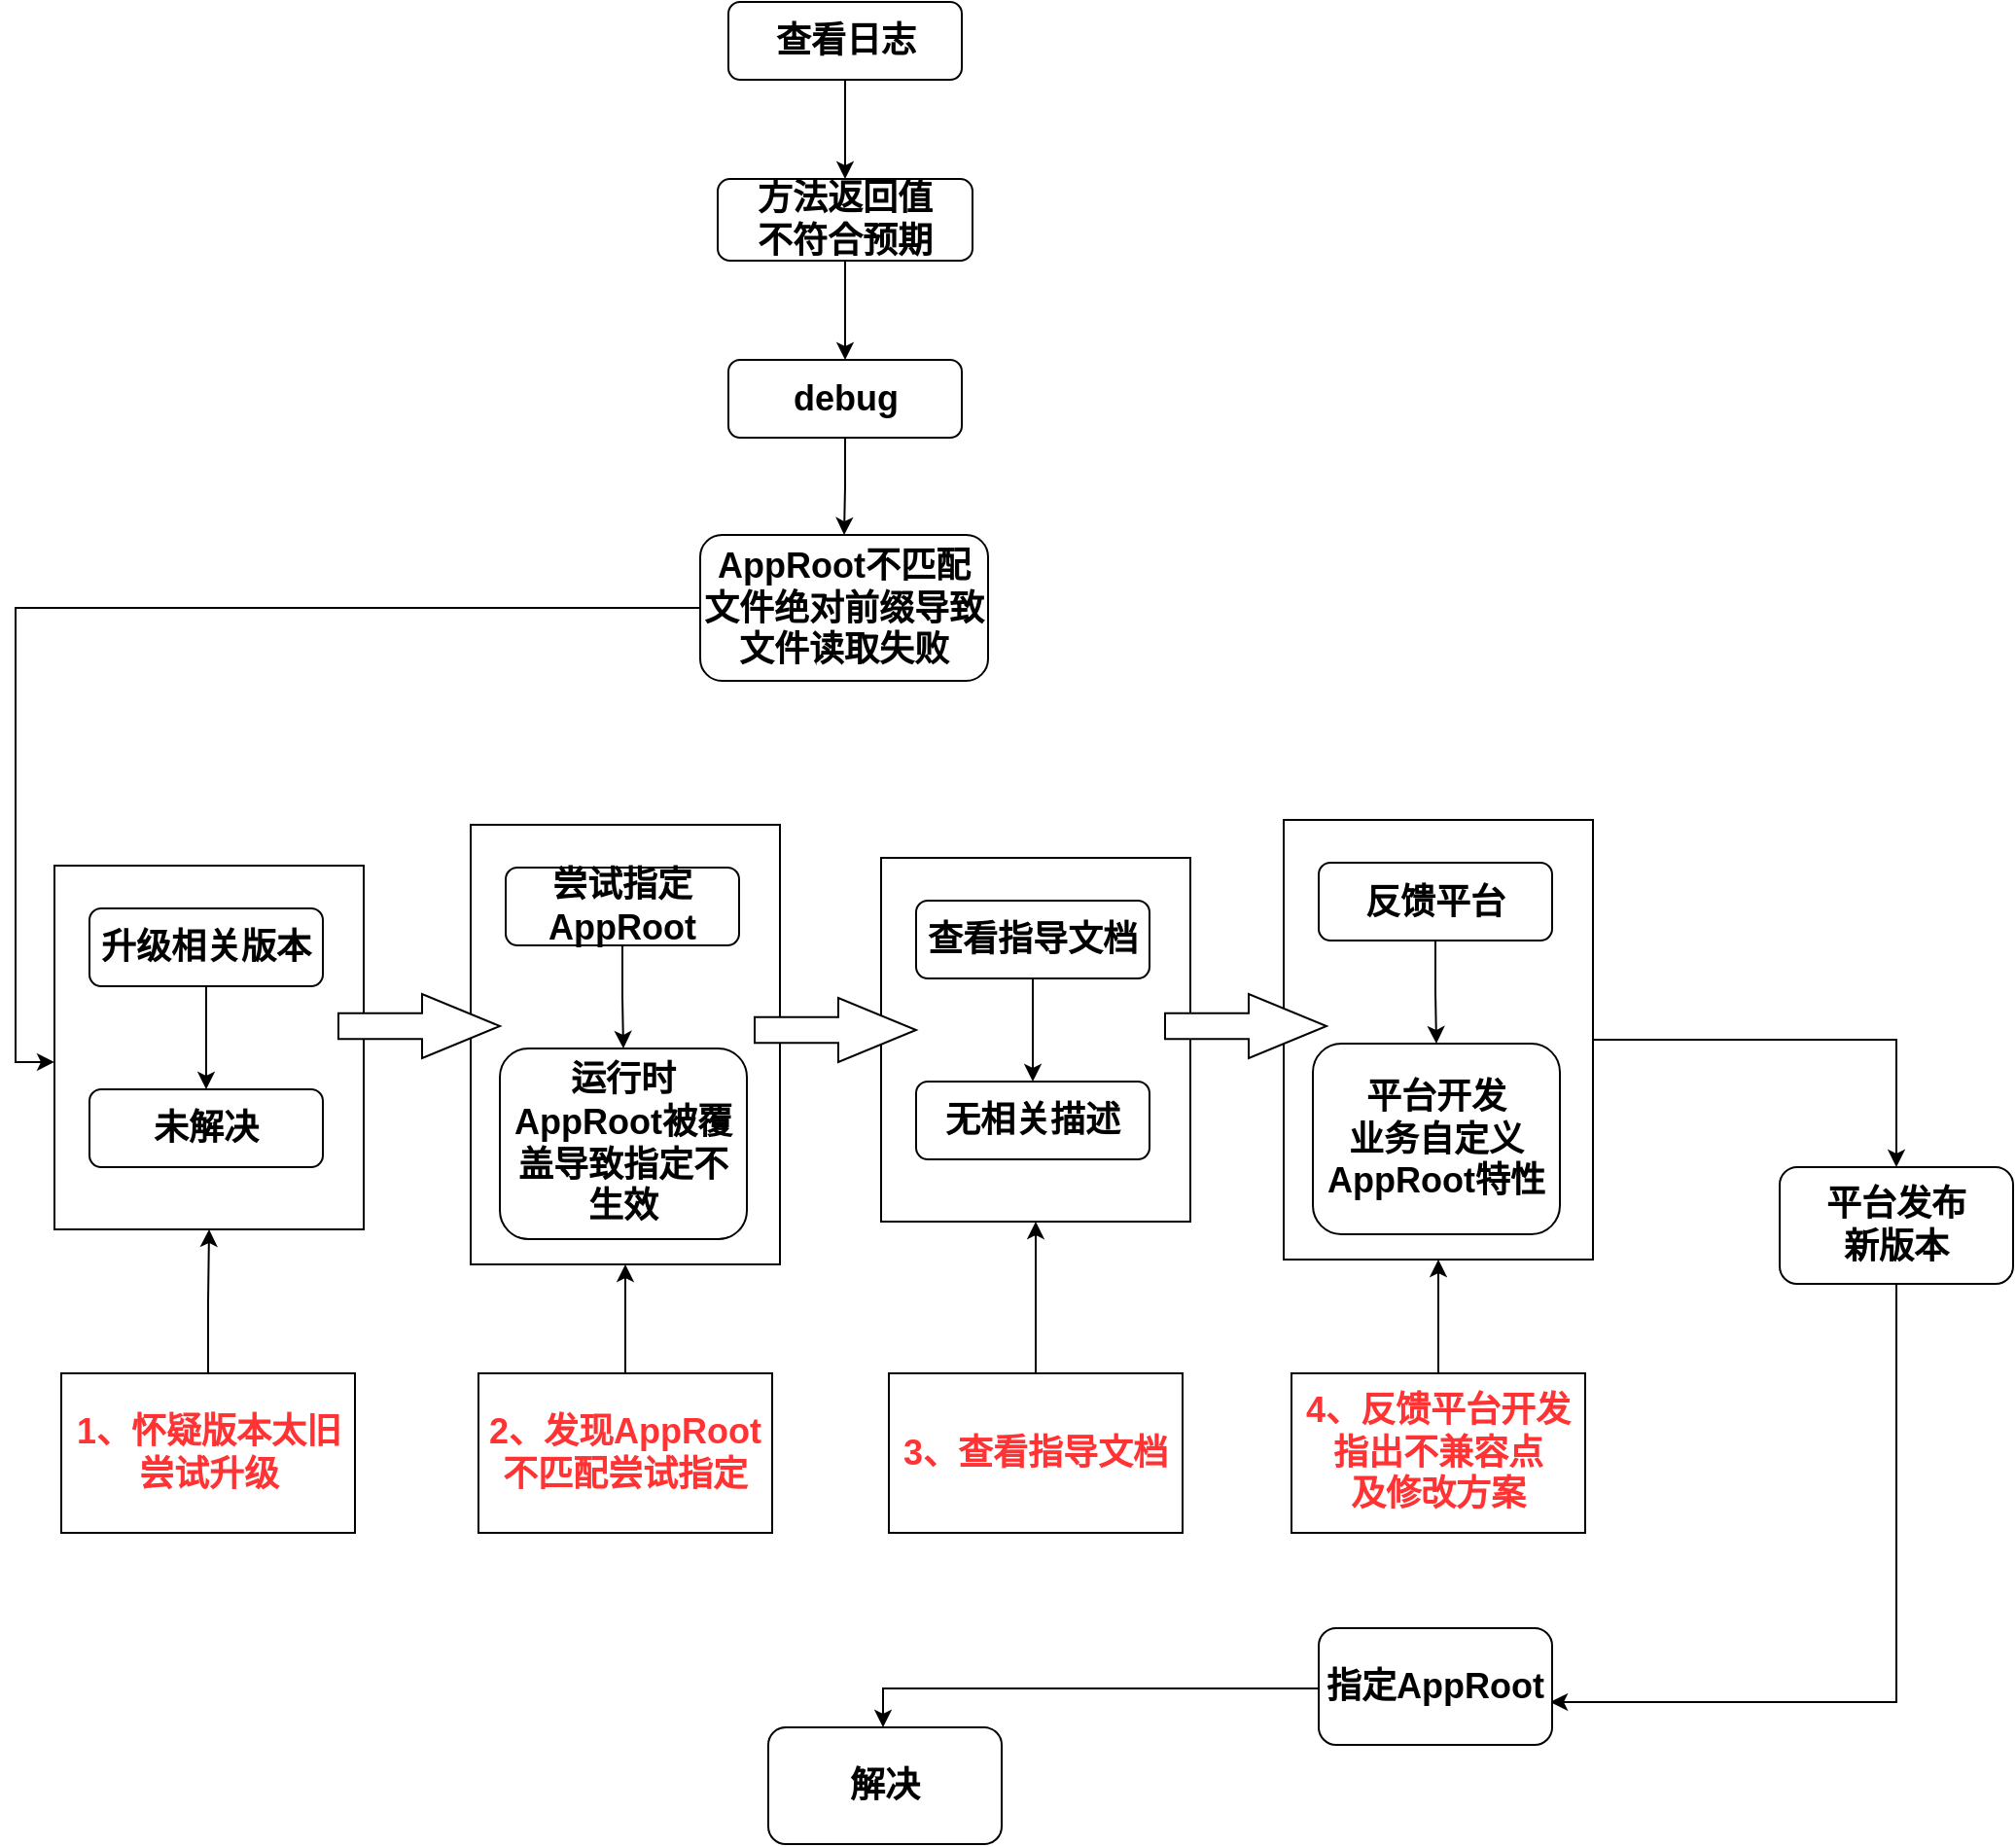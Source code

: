 <mxfile version="21.6.6" type="github">
  <diagram id="C5RBs43oDa-KdzZeNtuy" name="Page-1">
    <mxGraphModel dx="1995" dy="1158" grid="0" gridSize="10" guides="1" tooltips="1" connect="1" arrows="1" fold="1" page="0" pageScale="1" pageWidth="827" pageHeight="1169" math="0" shadow="0">
      <root>
        <mxCell id="WIyWlLk6GJQsqaUBKTNV-0" />
        <mxCell id="WIyWlLk6GJQsqaUBKTNV-1" parent="WIyWlLk6GJQsqaUBKTNV-0" />
        <mxCell id="2IjSCHNoS3Ia3KYCTzP9-19" value="" style="rounded=0;whiteSpace=wrap;html=1;fontSize=18;fontStyle=1" vertex="1" parent="WIyWlLk6GJQsqaUBKTNV-1">
          <mxGeometry x="306" y="535" width="159" height="187" as="geometry" />
        </mxCell>
        <mxCell id="2IjSCHNoS3Ia3KYCTzP9-8" value="" style="edgeStyle=orthogonalEdgeStyle;rounded=0;orthogonalLoop=1;jettySize=auto;html=1;fontSize=18;fontStyle=1" edge="1" parent="WIyWlLk6GJQsqaUBKTNV-1" source="2IjSCHNoS3Ia3KYCTzP9-6" target="2IjSCHNoS3Ia3KYCTzP9-7">
          <mxGeometry relative="1" as="geometry" />
        </mxCell>
        <mxCell id="2IjSCHNoS3Ia3KYCTzP9-6" value="查看日志" style="rounded=1;whiteSpace=wrap;html=1;fontSize=18;glass=0;strokeWidth=1;shadow=0;fontStyle=1" vertex="1" parent="WIyWlLk6GJQsqaUBKTNV-1">
          <mxGeometry x="652.5" y="91" width="120" height="40" as="geometry" />
        </mxCell>
        <mxCell id="2IjSCHNoS3Ia3KYCTzP9-10" value="" style="edgeStyle=orthogonalEdgeStyle;rounded=0;orthogonalLoop=1;jettySize=auto;html=1;fontSize=18;fontStyle=1" edge="1" parent="WIyWlLk6GJQsqaUBKTNV-1" source="2IjSCHNoS3Ia3KYCTzP9-7" target="2IjSCHNoS3Ia3KYCTzP9-9">
          <mxGeometry relative="1" as="geometry" />
        </mxCell>
        <mxCell id="2IjSCHNoS3Ia3KYCTzP9-7" value="方法返回值&lt;br style=&quot;font-size: 18px;&quot;&gt;不符合预期" style="rounded=1;whiteSpace=wrap;html=1;fontSize=18;glass=0;strokeWidth=1;shadow=0;fontStyle=1" vertex="1" parent="WIyWlLk6GJQsqaUBKTNV-1">
          <mxGeometry x="647" y="182" width="131" height="42" as="geometry" />
        </mxCell>
        <mxCell id="2IjSCHNoS3Ia3KYCTzP9-12" value="" style="edgeStyle=orthogonalEdgeStyle;rounded=0;orthogonalLoop=1;jettySize=auto;html=1;fontSize=18;fontStyle=1" edge="1" parent="WIyWlLk6GJQsqaUBKTNV-1" source="2IjSCHNoS3Ia3KYCTzP9-9" target="2IjSCHNoS3Ia3KYCTzP9-11">
          <mxGeometry relative="1" as="geometry" />
        </mxCell>
        <mxCell id="2IjSCHNoS3Ia3KYCTzP9-9" value="debug" style="rounded=1;whiteSpace=wrap;html=1;fontSize=18;glass=0;strokeWidth=1;shadow=0;fontStyle=1" vertex="1" parent="WIyWlLk6GJQsqaUBKTNV-1">
          <mxGeometry x="652.5" y="275" width="120" height="40" as="geometry" />
        </mxCell>
        <mxCell id="2IjSCHNoS3Ia3KYCTzP9-36" style="edgeStyle=orthogonalEdgeStyle;rounded=0;orthogonalLoop=1;jettySize=auto;html=1;entryX=0;entryY=0.54;entryDx=0;entryDy=0;entryPerimeter=0;fontStyle=1" edge="1" parent="WIyWlLk6GJQsqaUBKTNV-1" source="2IjSCHNoS3Ia3KYCTzP9-11" target="2IjSCHNoS3Ia3KYCTzP9-19">
          <mxGeometry relative="1" as="geometry" />
        </mxCell>
        <mxCell id="2IjSCHNoS3Ia3KYCTzP9-11" value="AppRoot不匹配文件绝对前缀导致&lt;br style=&quot;font-size: 18px;&quot;&gt;文件读取失败" style="rounded=1;whiteSpace=wrap;html=1;fontSize=18;glass=0;strokeWidth=1;shadow=0;fontStyle=1" vertex="1" parent="WIyWlLk6GJQsqaUBKTNV-1">
          <mxGeometry x="638" y="365" width="148" height="75" as="geometry" />
        </mxCell>
        <mxCell id="2IjSCHNoS3Ia3KYCTzP9-15" value="" style="edgeStyle=orthogonalEdgeStyle;rounded=0;orthogonalLoop=1;jettySize=auto;html=1;fontSize=18;fontStyle=1" edge="1" parent="WIyWlLk6GJQsqaUBKTNV-1" source="2IjSCHNoS3Ia3KYCTzP9-13" target="2IjSCHNoS3Ia3KYCTzP9-14">
          <mxGeometry relative="1" as="geometry" />
        </mxCell>
        <mxCell id="2IjSCHNoS3Ia3KYCTzP9-13" value="升级相关版本" style="rounded=1;whiteSpace=wrap;html=1;fontSize=18;glass=0;strokeWidth=1;shadow=0;fontStyle=1" vertex="1" parent="WIyWlLk6GJQsqaUBKTNV-1">
          <mxGeometry x="324" y="557" width="120" height="40" as="geometry" />
        </mxCell>
        <mxCell id="2IjSCHNoS3Ia3KYCTzP9-14" value="未解决" style="rounded=1;whiteSpace=wrap;html=1;fontSize=18;glass=0;strokeWidth=1;shadow=0;fontStyle=1" vertex="1" parent="WIyWlLk6GJQsqaUBKTNV-1">
          <mxGeometry x="324" y="650" width="120" height="40" as="geometry" />
        </mxCell>
        <mxCell id="2IjSCHNoS3Ia3KYCTzP9-20" value="" style="rounded=0;whiteSpace=wrap;html=1;fontSize=18;fontStyle=1" vertex="1" parent="WIyWlLk6GJQsqaUBKTNV-1">
          <mxGeometry x="520" y="514" width="159" height="226" as="geometry" />
        </mxCell>
        <mxCell id="2IjSCHNoS3Ia3KYCTzP9-21" value="" style="edgeStyle=orthogonalEdgeStyle;rounded=0;orthogonalLoop=1;jettySize=auto;html=1;fontSize=18;fontStyle=1" edge="1" parent="WIyWlLk6GJQsqaUBKTNV-1" source="2IjSCHNoS3Ia3KYCTzP9-22" target="2IjSCHNoS3Ia3KYCTzP9-23">
          <mxGeometry relative="1" as="geometry" />
        </mxCell>
        <mxCell id="2IjSCHNoS3Ia3KYCTzP9-22" value="尝试指定AppRoot" style="rounded=1;whiteSpace=wrap;html=1;fontSize=18;glass=0;strokeWidth=1;shadow=0;fontStyle=1" vertex="1" parent="WIyWlLk6GJQsqaUBKTNV-1">
          <mxGeometry x="538" y="536" width="120" height="40" as="geometry" />
        </mxCell>
        <mxCell id="2IjSCHNoS3Ia3KYCTzP9-23" value="运行时AppRoot被覆盖导致指定不生效" style="rounded=1;whiteSpace=wrap;html=1;fontSize=18;glass=0;strokeWidth=1;shadow=0;fontStyle=1" vertex="1" parent="WIyWlLk6GJQsqaUBKTNV-1">
          <mxGeometry x="535" y="629" width="127" height="98" as="geometry" />
        </mxCell>
        <mxCell id="2IjSCHNoS3Ia3KYCTzP9-24" value="" style="rounded=0;whiteSpace=wrap;html=1;fontSize=18;fontStyle=1" vertex="1" parent="WIyWlLk6GJQsqaUBKTNV-1">
          <mxGeometry x="731" y="531" width="159" height="187" as="geometry" />
        </mxCell>
        <mxCell id="2IjSCHNoS3Ia3KYCTzP9-25" value="" style="edgeStyle=orthogonalEdgeStyle;rounded=0;orthogonalLoop=1;jettySize=auto;html=1;fontSize=18;fontStyle=1" edge="1" parent="WIyWlLk6GJQsqaUBKTNV-1" source="2IjSCHNoS3Ia3KYCTzP9-26" target="2IjSCHNoS3Ia3KYCTzP9-27">
          <mxGeometry relative="1" as="geometry" />
        </mxCell>
        <mxCell id="2IjSCHNoS3Ia3KYCTzP9-26" value="查看指导文档" style="rounded=1;whiteSpace=wrap;html=1;fontSize=18;glass=0;strokeWidth=1;shadow=0;fontStyle=1" vertex="1" parent="WIyWlLk6GJQsqaUBKTNV-1">
          <mxGeometry x="749" y="553" width="120" height="40" as="geometry" />
        </mxCell>
        <mxCell id="2IjSCHNoS3Ia3KYCTzP9-27" value="无相关描述" style="rounded=1;whiteSpace=wrap;html=1;fontSize=18;glass=0;strokeWidth=1;shadow=0;fontStyle=1" vertex="1" parent="WIyWlLk6GJQsqaUBKTNV-1">
          <mxGeometry x="749" y="646" width="120" height="40" as="geometry" />
        </mxCell>
        <mxCell id="2IjSCHNoS3Ia3KYCTzP9-54" value="" style="edgeStyle=orthogonalEdgeStyle;rounded=0;orthogonalLoop=1;jettySize=auto;html=1;" edge="1" parent="WIyWlLk6GJQsqaUBKTNV-1">
          <mxGeometry relative="1" as="geometry">
            <mxPoint x="1088" y="624.5" as="sourcePoint" />
            <mxPoint x="1253" y="690" as="targetPoint" />
            <Array as="points">
              <mxPoint x="1253" y="625" />
            </Array>
          </mxGeometry>
        </mxCell>
        <mxCell id="2IjSCHNoS3Ia3KYCTzP9-32" value="" style="rounded=0;whiteSpace=wrap;html=1;fontSize=18;fontStyle=1" vertex="1" parent="WIyWlLk6GJQsqaUBKTNV-1">
          <mxGeometry x="938" y="511.5" width="159" height="226" as="geometry" />
        </mxCell>
        <mxCell id="2IjSCHNoS3Ia3KYCTzP9-33" value="" style="edgeStyle=orthogonalEdgeStyle;rounded=0;orthogonalLoop=1;jettySize=auto;html=1;fontSize=18;fontStyle=1" edge="1" parent="WIyWlLk6GJQsqaUBKTNV-1" source="2IjSCHNoS3Ia3KYCTzP9-34" target="2IjSCHNoS3Ia3KYCTzP9-35">
          <mxGeometry relative="1" as="geometry" />
        </mxCell>
        <mxCell id="2IjSCHNoS3Ia3KYCTzP9-34" value="反馈平台" style="rounded=1;whiteSpace=wrap;html=1;fontSize=18;glass=0;strokeWidth=1;shadow=0;fontStyle=1" vertex="1" parent="WIyWlLk6GJQsqaUBKTNV-1">
          <mxGeometry x="956" y="533.5" width="120" height="40" as="geometry" />
        </mxCell>
        <mxCell id="2IjSCHNoS3Ia3KYCTzP9-35" value="平台开发&lt;br&gt;业务自定义AppRoot特性" style="rounded=1;whiteSpace=wrap;html=1;fontSize=18;glass=0;strokeWidth=1;shadow=0;fontStyle=1" vertex="1" parent="WIyWlLk6GJQsqaUBKTNV-1">
          <mxGeometry x="953" y="626.5" width="127" height="98" as="geometry" />
        </mxCell>
        <mxCell id="2IjSCHNoS3Ia3KYCTzP9-38" value="" style="verticalLabelPosition=bottom;verticalAlign=top;html=1;strokeWidth=1;shape=mxgraph.arrows2.arrow;dy=0.6;dx=40;notch=0;fontColor=default;strokeColor=default;fontStyle=1" vertex="1" parent="WIyWlLk6GJQsqaUBKTNV-1">
          <mxGeometry x="452" y="601" width="83" height="33" as="geometry" />
        </mxCell>
        <mxCell id="2IjSCHNoS3Ia3KYCTzP9-39" value="" style="verticalLabelPosition=bottom;verticalAlign=top;html=1;strokeWidth=1;shape=mxgraph.arrows2.arrow;dy=0.6;dx=40;notch=0;fontColor=default;strokeColor=default;fontStyle=1" vertex="1" parent="WIyWlLk6GJQsqaUBKTNV-1">
          <mxGeometry x="666" y="603" width="83" height="33" as="geometry" />
        </mxCell>
        <mxCell id="2IjSCHNoS3Ia3KYCTzP9-40" value="" style="verticalLabelPosition=bottom;verticalAlign=top;html=1;strokeWidth=1;shape=mxgraph.arrows2.arrow;dy=0.6;dx=40;notch=0;fontColor=default;strokeColor=default;fontStyle=1" vertex="1" parent="WIyWlLk6GJQsqaUBKTNV-1">
          <mxGeometry x="877" y="601" width="83" height="33" as="geometry" />
        </mxCell>
        <mxCell id="2IjSCHNoS3Ia3KYCTzP9-52" style="edgeStyle=orthogonalEdgeStyle;rounded=0;orthogonalLoop=1;jettySize=auto;html=1;entryX=0.5;entryY=1;entryDx=0;entryDy=0;" edge="1" parent="WIyWlLk6GJQsqaUBKTNV-1" source="2IjSCHNoS3Ia3KYCTzP9-44" target="2IjSCHNoS3Ia3KYCTzP9-32">
          <mxGeometry relative="1" as="geometry" />
        </mxCell>
        <mxCell id="2IjSCHNoS3Ia3KYCTzP9-44" value="4、反馈平台开发&lt;br style=&quot;font-size: 18px;&quot;&gt;指出不兼容点&lt;br style=&quot;font-size: 18px;&quot;&gt;及修改方案" style="rounded=0;whiteSpace=wrap;html=1;fontSize=18;fontStyle=1;fontColor=#FF3333;" vertex="1" parent="WIyWlLk6GJQsqaUBKTNV-1">
          <mxGeometry x="942" y="796" width="151" height="82" as="geometry" />
        </mxCell>
        <mxCell id="2IjSCHNoS3Ia3KYCTzP9-50" style="edgeStyle=orthogonalEdgeStyle;rounded=0;orthogonalLoop=1;jettySize=auto;html=1;entryX=0.5;entryY=1;entryDx=0;entryDy=0;" edge="1" parent="WIyWlLk6GJQsqaUBKTNV-1" source="2IjSCHNoS3Ia3KYCTzP9-45" target="2IjSCHNoS3Ia3KYCTzP9-20">
          <mxGeometry relative="1" as="geometry" />
        </mxCell>
        <mxCell id="2IjSCHNoS3Ia3KYCTzP9-45" value="2、发现AppRoot&lt;br style=&quot;border-color: var(--border-color); font-size: 18px;&quot;&gt;&lt;span style=&quot;font-size: 18px;&quot;&gt;不匹配尝试指定&lt;/span&gt;" style="rounded=0;whiteSpace=wrap;html=1;fontSize=18;fontStyle=1;fontColor=#FF3333;" vertex="1" parent="WIyWlLk6GJQsqaUBKTNV-1">
          <mxGeometry x="524" y="796" width="151" height="82" as="geometry" />
        </mxCell>
        <mxCell id="2IjSCHNoS3Ia3KYCTzP9-51" style="edgeStyle=orthogonalEdgeStyle;rounded=0;orthogonalLoop=1;jettySize=auto;html=1;entryX=0.5;entryY=1;entryDx=0;entryDy=0;" edge="1" parent="WIyWlLk6GJQsqaUBKTNV-1" source="2IjSCHNoS3Ia3KYCTzP9-46" target="2IjSCHNoS3Ia3KYCTzP9-24">
          <mxGeometry relative="1" as="geometry" />
        </mxCell>
        <mxCell id="2IjSCHNoS3Ia3KYCTzP9-46" value="3、查看指导文档" style="rounded=0;whiteSpace=wrap;html=1;fontSize=18;fontStyle=1;fontColor=#FF3333;" vertex="1" parent="WIyWlLk6GJQsqaUBKTNV-1">
          <mxGeometry x="735" y="796" width="151" height="82" as="geometry" />
        </mxCell>
        <mxCell id="2IjSCHNoS3Ia3KYCTzP9-49" style="edgeStyle=orthogonalEdgeStyle;rounded=0;orthogonalLoop=1;jettySize=auto;html=1;entryX=0.5;entryY=1;entryDx=0;entryDy=0;" edge="1" parent="WIyWlLk6GJQsqaUBKTNV-1" source="2IjSCHNoS3Ia3KYCTzP9-47" target="2IjSCHNoS3Ia3KYCTzP9-19">
          <mxGeometry relative="1" as="geometry" />
        </mxCell>
        <mxCell id="2IjSCHNoS3Ia3KYCTzP9-47" value="1、怀疑版本太旧&lt;br style=&quot;border-color: var(--border-color); font-size: 18px;&quot;&gt;&lt;span style=&quot;font-size: 18px;&quot;&gt;尝试升级&lt;/span&gt;" style="rounded=0;whiteSpace=wrap;html=1;fontSize=18;fontStyle=1;fontColor=#FF3333;" vertex="1" parent="WIyWlLk6GJQsqaUBKTNV-1">
          <mxGeometry x="309.5" y="796" width="151" height="82" as="geometry" />
        </mxCell>
        <mxCell id="2IjSCHNoS3Ia3KYCTzP9-57" style="edgeStyle=orthogonalEdgeStyle;rounded=0;orthogonalLoop=1;jettySize=auto;html=1;entryX=0.992;entryY=0.633;entryDx=0;entryDy=0;entryPerimeter=0;exitX=0.5;exitY=1;exitDx=0;exitDy=0;" edge="1" parent="WIyWlLk6GJQsqaUBKTNV-1" source="2IjSCHNoS3Ia3KYCTzP9-53" target="2IjSCHNoS3Ia3KYCTzP9-56">
          <mxGeometry relative="1" as="geometry" />
        </mxCell>
        <mxCell id="2IjSCHNoS3Ia3KYCTzP9-53" value="平台发布&lt;br&gt;新版本" style="whiteSpace=wrap;html=1;fontSize=18;rounded=1;fontStyle=1;" vertex="1" parent="WIyWlLk6GJQsqaUBKTNV-1">
          <mxGeometry x="1193" y="690" width="120" height="60" as="geometry" />
        </mxCell>
        <mxCell id="2IjSCHNoS3Ia3KYCTzP9-59" value="" style="edgeStyle=orthogonalEdgeStyle;rounded=0;orthogonalLoop=1;jettySize=auto;html=1;entryX=0.5;entryY=0;entryDx=0;entryDy=0;" edge="1" parent="WIyWlLk6GJQsqaUBKTNV-1">
          <mxGeometry relative="1" as="geometry">
            <mxPoint x="956" y="958" as="sourcePoint" />
            <mxPoint x="732" y="978" as="targetPoint" />
            <Array as="points">
              <mxPoint x="732" y="958" />
            </Array>
          </mxGeometry>
        </mxCell>
        <mxCell id="2IjSCHNoS3Ia3KYCTzP9-56" value="指定AppRoot" style="whiteSpace=wrap;html=1;fontSize=18;rounded=1;fontStyle=1;" vertex="1" parent="WIyWlLk6GJQsqaUBKTNV-1">
          <mxGeometry x="956" y="927" width="120" height="60" as="geometry" />
        </mxCell>
        <mxCell id="2IjSCHNoS3Ia3KYCTzP9-58" value="解决" style="whiteSpace=wrap;html=1;fontSize=18;rounded=1;fontStyle=1;" vertex="1" parent="WIyWlLk6GJQsqaUBKTNV-1">
          <mxGeometry x="673" y="978" width="120" height="60" as="geometry" />
        </mxCell>
      </root>
    </mxGraphModel>
  </diagram>
</mxfile>
